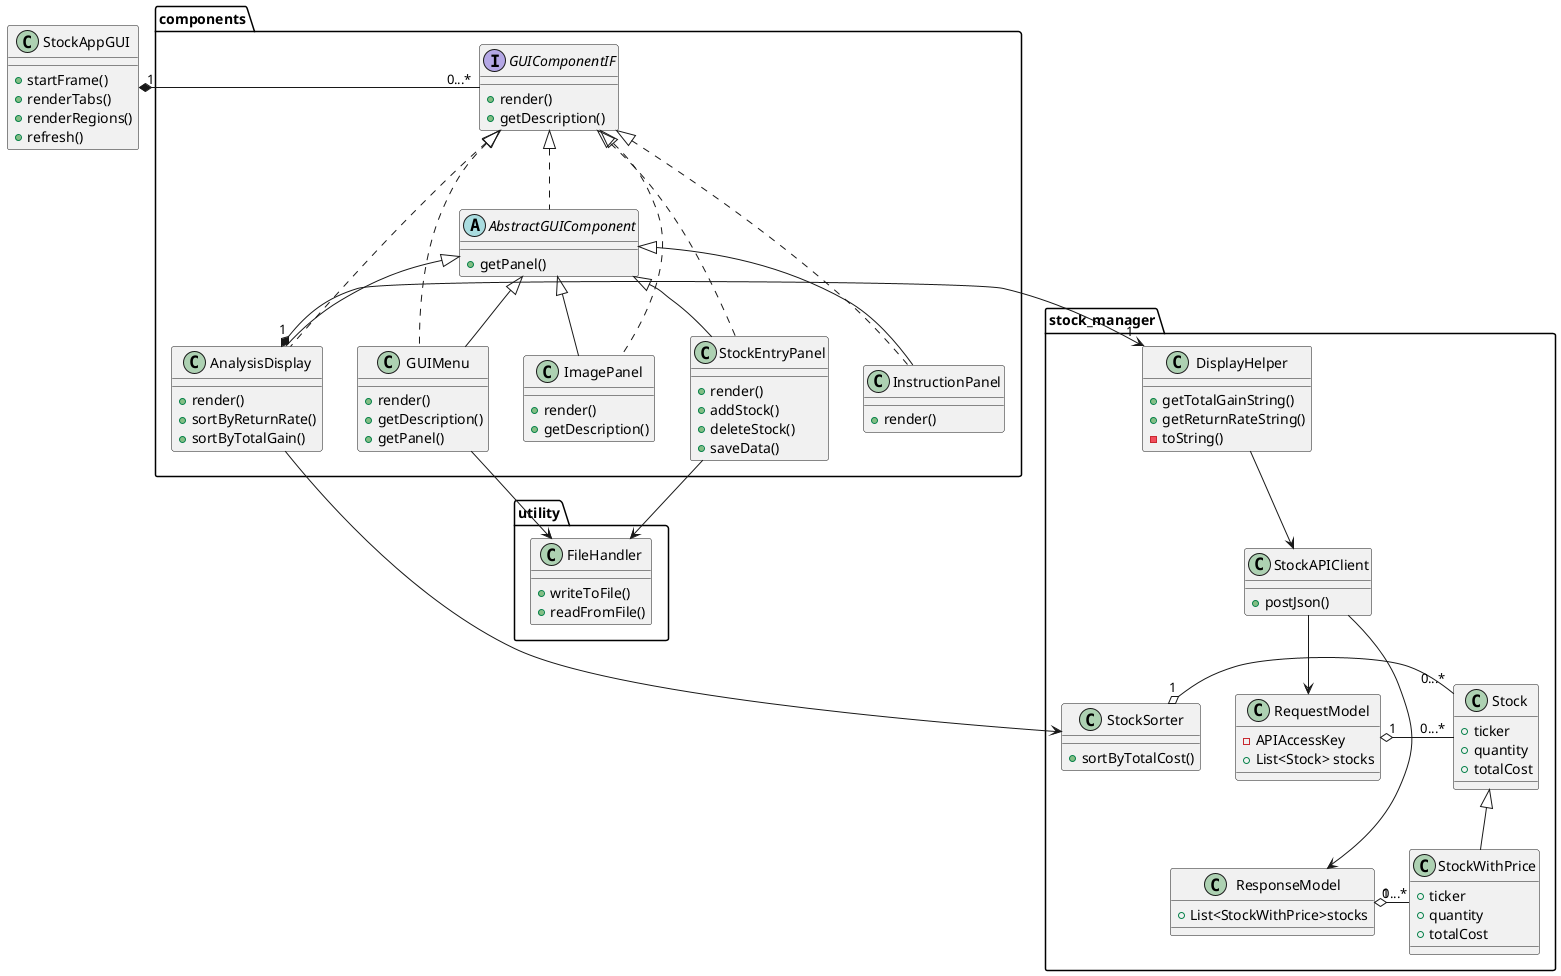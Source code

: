 @startuml
'https://plantuml.com/class-diagram

class StockAppGUI{
    +startFrame()
    +renderTabs()
    +renderRegions()
    +refresh()
}

package components{

    interface GUIComponentIF{
        +render()
        +getDescription()
    }
    StockAppGUI "1" *- "0...*" GUIComponentIF

    abstract class AbstractGUIComponent implements GUIComponentIF{
        +getPanel()
    }

    class GUIMenu extends AbstractGUIComponent implements GUIComponentIF{
        +render()
        +getDescription()
        +getPanel()
    }

    class ImagePanel extends AbstractGUIComponent implements GUIComponentIF{
        +render()
        +getDescription()
    }


    class StockEntryPanel extends AbstractGUIComponent implements GUIComponentIF{
        +render()
        +addStock()
        +deleteStock()
        +saveData()
    }

    class InstructionPanel extends AbstractGUIComponent implements GUIComponentIF{
        +render()
    }

    class AnalysisDisplay extends AbstractGUIComponent implements GUIComponentIF{
            +render()
            +sortByReturnRate()
            +sortByTotalGain()
    }

}

package stock_manager{

    class Stock{
        +ticker
        +quantity
        +totalCost
    }

    class StockWithPrice extends Stock{
        +ticker
        +quantity
        +totalCost
    }

    class StockSorter{
        +sortByTotalCost()
    }
    StockSorter "1" o- "0...*" Stock

    class StockAPIClient{
        +postJson()
    }
    AnalysisDisplay --> StockSorter


    class DisplayHelper{
        +getTotalGainString()
        +getReturnRateString()
        -toString()
    }
    DisplayHelper --> StockAPIClient
    AnalysisDisplay "1" *-> "1" DisplayHelper

    class RequestModel{
        -APIAccessKey
        +List<Stock> stocks

    }
    StockAPIClient --> RequestModel

    RequestModel "1" o- "0...*" Stock

    class ResponseModel{
        +List<StockWithPrice>stocks
    }

    StockAPIClient --> ResponseModel

    ResponseModel "1" o- "0...*" StockWithPrice


}

package utility{
    class FileHandler{
        +writeToFile()
        +readFromFile()
    }

    StockEntryPanel --> FileHandler
    GUIMenu --> FileHandler

}
@enduml